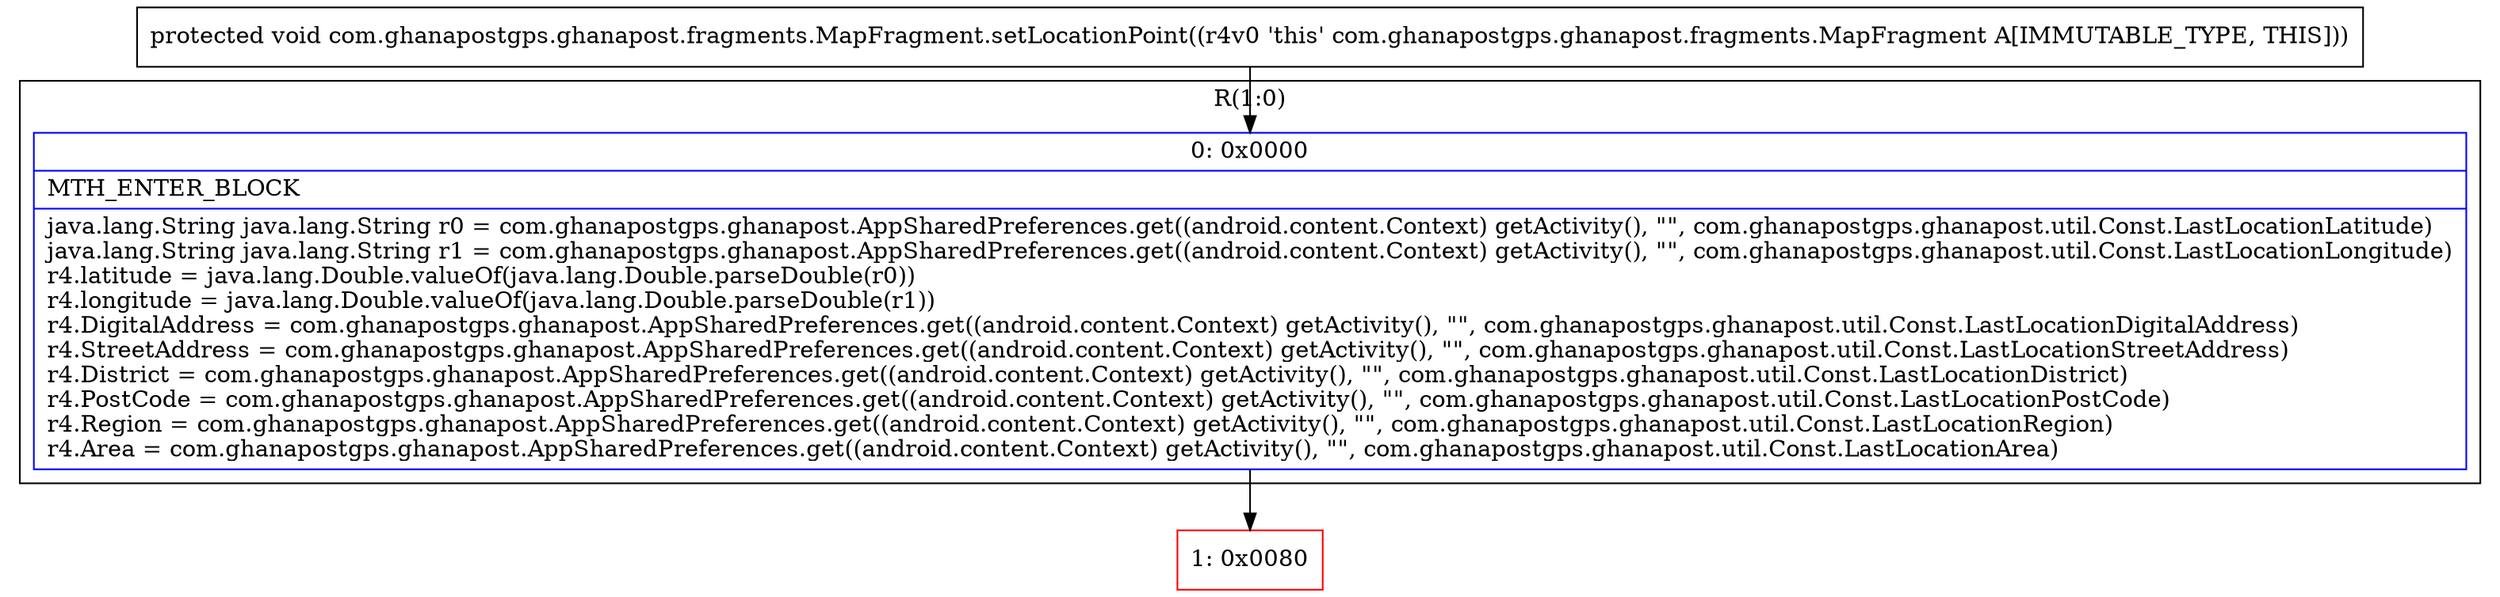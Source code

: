 digraph "CFG forcom.ghanapostgps.ghanapost.fragments.MapFragment.setLocationPoint()V" {
subgraph cluster_Region_38289586 {
label = "R(1:0)";
node [shape=record,color=blue];
Node_0 [shape=record,label="{0\:\ 0x0000|MTH_ENTER_BLOCK\l|java.lang.String java.lang.String r0 = com.ghanapostgps.ghanapost.AppSharedPreferences.get((android.content.Context) getActivity(), \"\", com.ghanapostgps.ghanapost.util.Const.LastLocationLatitude)\ljava.lang.String java.lang.String r1 = com.ghanapostgps.ghanapost.AppSharedPreferences.get((android.content.Context) getActivity(), \"\", com.ghanapostgps.ghanapost.util.Const.LastLocationLongitude)\lr4.latitude = java.lang.Double.valueOf(java.lang.Double.parseDouble(r0))\lr4.longitude = java.lang.Double.valueOf(java.lang.Double.parseDouble(r1))\lr4.DigitalAddress = com.ghanapostgps.ghanapost.AppSharedPreferences.get((android.content.Context) getActivity(), \"\", com.ghanapostgps.ghanapost.util.Const.LastLocationDigitalAddress)\lr4.StreetAddress = com.ghanapostgps.ghanapost.AppSharedPreferences.get((android.content.Context) getActivity(), \"\", com.ghanapostgps.ghanapost.util.Const.LastLocationStreetAddress)\lr4.District = com.ghanapostgps.ghanapost.AppSharedPreferences.get((android.content.Context) getActivity(), \"\", com.ghanapostgps.ghanapost.util.Const.LastLocationDistrict)\lr4.PostCode = com.ghanapostgps.ghanapost.AppSharedPreferences.get((android.content.Context) getActivity(), \"\", com.ghanapostgps.ghanapost.util.Const.LastLocationPostCode)\lr4.Region = com.ghanapostgps.ghanapost.AppSharedPreferences.get((android.content.Context) getActivity(), \"\", com.ghanapostgps.ghanapost.util.Const.LastLocationRegion)\lr4.Area = com.ghanapostgps.ghanapost.AppSharedPreferences.get((android.content.Context) getActivity(), \"\", com.ghanapostgps.ghanapost.util.Const.LastLocationArea)\l}"];
}
Node_1 [shape=record,color=red,label="{1\:\ 0x0080}"];
MethodNode[shape=record,label="{protected void com.ghanapostgps.ghanapost.fragments.MapFragment.setLocationPoint((r4v0 'this' com.ghanapostgps.ghanapost.fragments.MapFragment A[IMMUTABLE_TYPE, THIS])) }"];
MethodNode -> Node_0;
Node_0 -> Node_1;
}

